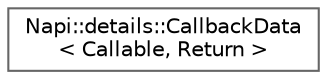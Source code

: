 digraph "Graphical Class Hierarchy"
{
 // LATEX_PDF_SIZE
  bgcolor="transparent";
  edge [fontname=Helvetica,fontsize=10,labelfontname=Helvetica,labelfontsize=10];
  node [fontname=Helvetica,fontsize=10,shape=box,height=0.2,width=0.4];
  rankdir="LR";
  Node0 [id="Node000000",label="Napi::details::CallbackData\l\< Callable, Return \>",height=0.2,width=0.4,color="grey40", fillcolor="white", style="filled",URL="$struct_napi_1_1details_1_1_callback_data.html",tooltip=" "];
}
